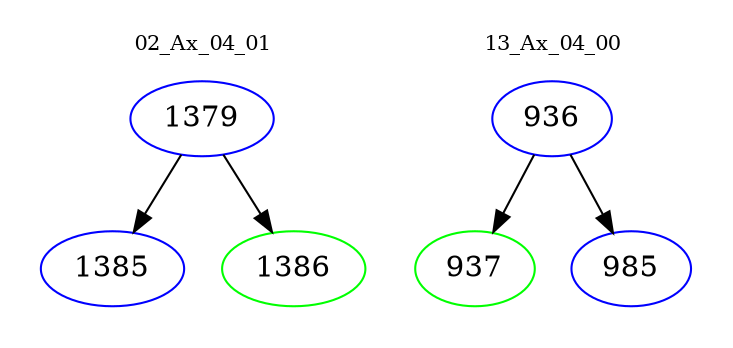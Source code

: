 digraph{
subgraph cluster_0 {
color = white
label = "02_Ax_04_01";
fontsize=10;
T0_1379 [label="1379", color="blue"]
T0_1379 -> T0_1385 [color="black"]
T0_1385 [label="1385", color="blue"]
T0_1379 -> T0_1386 [color="black"]
T0_1386 [label="1386", color="green"]
}
subgraph cluster_1 {
color = white
label = "13_Ax_04_00";
fontsize=10;
T1_936 [label="936", color="blue"]
T1_936 -> T1_937 [color="black"]
T1_937 [label="937", color="green"]
T1_936 -> T1_985 [color="black"]
T1_985 [label="985", color="blue"]
}
}

